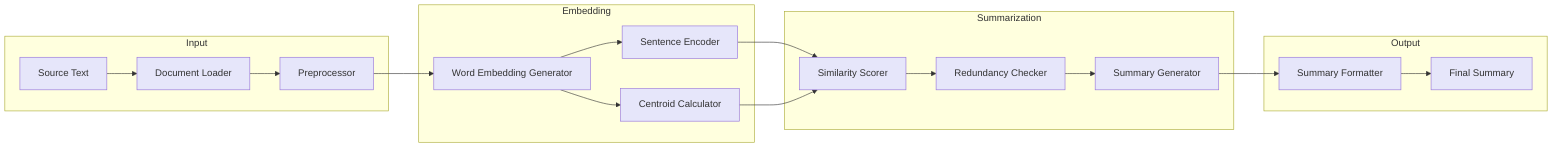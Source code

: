 flowchart LR
    subgraph Input
        ST[Source Text] --> DL[Document Loader]
        DL --> PP[Preprocessor]
    end

    PP --> WEG

    subgraph Embedding
        WEG[Word Embedding Generator]
        WEG --> SE[Sentence Encoder]
        WEG --> CC[Centroid Calculator]
    end

    SE --> SS
    CC --> SS

    subgraph Summarization
        SS[Similarity Scorer] --> RC[Redundancy Checker]
        RC --> SG[Summary Generator]
    end

    SG --> SF

    subgraph Output
        SF[Summary Formatter] --> FS[Final Summary]
    end

    style ST fill:#E6E6FA
    style DL fill:#E6E6FA
    style PP fill:#E6E6FA
    style WEG fill:#E6E6FA
    style SE fill:#E6E6FA
    style CC fill:#E6E6FA
    style SS fill:#E6E6FA
    style RC fill:#E6E6FA
    style SG fill:#E6E6FA
    style SF fill:#E6E6FA
    style FS fill:#E6E6FA